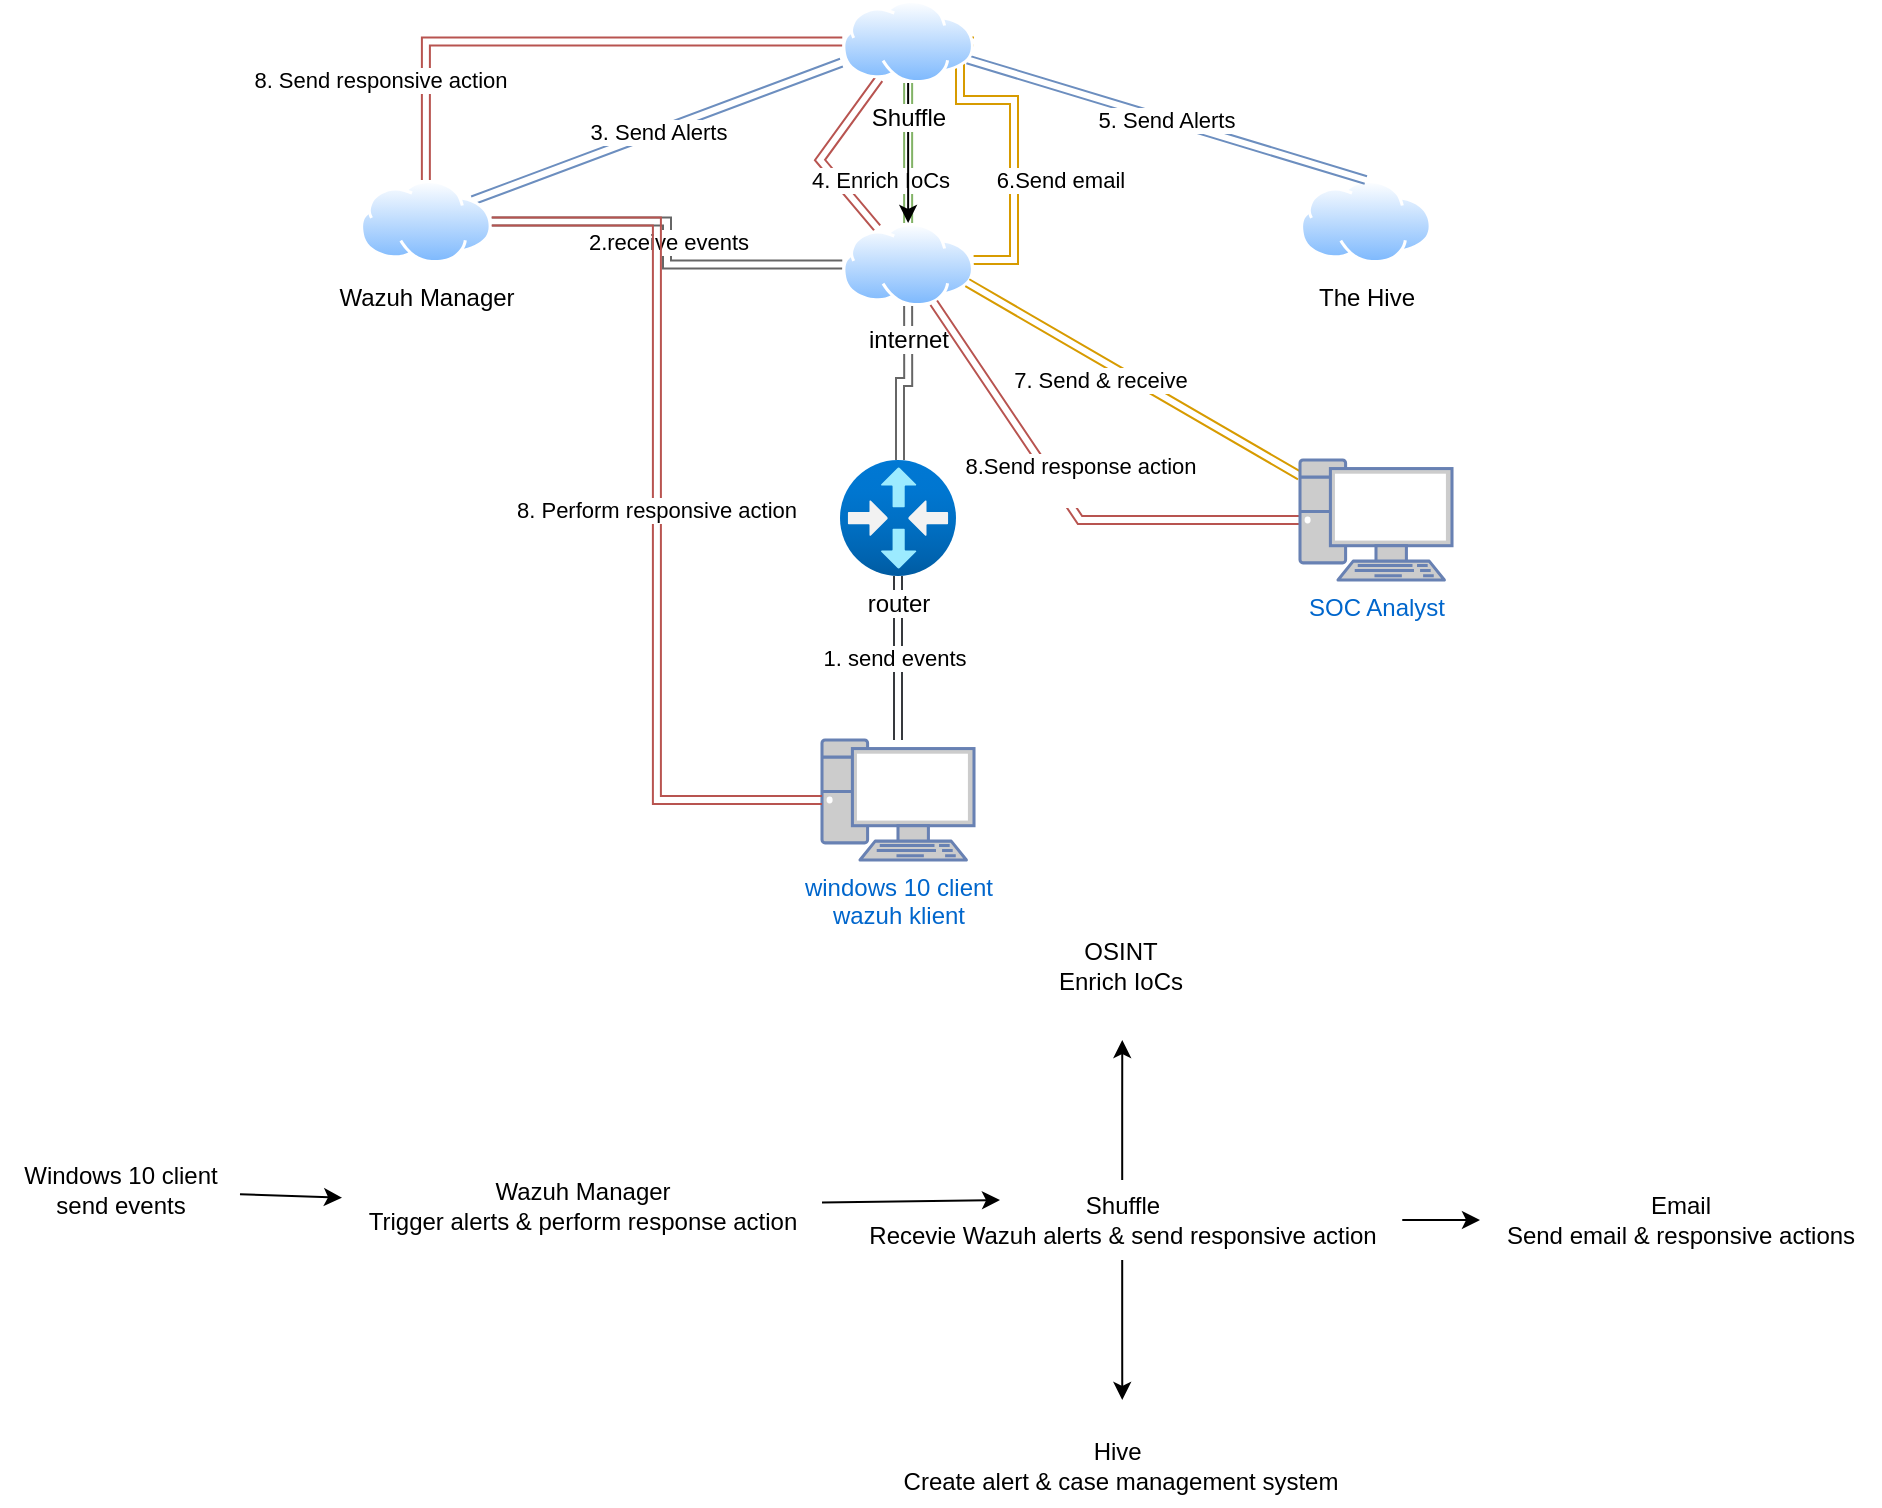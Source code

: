 <mxfile version="26.2.14">
  <diagram name="Page-1" id="OyJZjjlfyN3nXFgDMiP0">
    <mxGraphModel dx="1742" dy="541" grid="1" gridSize="10" guides="1" tooltips="1" connect="1" arrows="1" fold="1" page="1" pageScale="1" pageWidth="827" pageHeight="1169" math="0" shadow="0">
      <root>
        <mxCell id="0" />
        <mxCell id="1" parent="0" />
        <mxCell id="fIHsDiYPMcrwGWOKplON-11" style="edgeStyle=orthogonalEdgeStyle;rounded=0;orthogonalLoop=1;jettySize=auto;html=1;startArrow=classic;startFill=1;strokeColor=#36393d;shape=link;fillColor=#eeeeee;" edge="1" parent="1" source="fIHsDiYPMcrwGWOKplON-1" target="fIHsDiYPMcrwGWOKplON-2">
          <mxGeometry relative="1" as="geometry" />
        </mxCell>
        <mxCell id="fIHsDiYPMcrwGWOKplON-12" value="1. send events" style="edgeLabel;html=1;align=center;verticalAlign=middle;resizable=0;points=[];" vertex="1" connectable="0" parent="fIHsDiYPMcrwGWOKplON-11">
          <mxGeometry x="0.019" y="1" relative="1" as="geometry">
            <mxPoint x="-1" y="1" as="offset" />
          </mxGeometry>
        </mxCell>
        <mxCell id="fIHsDiYPMcrwGWOKplON-1" value="windows 10 client&lt;div&gt;wazuh klient&lt;/div&gt;" style="fontColor=#0066CC;verticalAlign=top;verticalLabelPosition=bottom;labelPosition=center;align=center;html=1;outlineConnect=0;fillColor=#CCCCCC;strokeColor=#6881B3;gradientColor=none;gradientDirection=north;strokeWidth=2;shape=mxgraph.networks.pc;" vertex="1" parent="1">
          <mxGeometry x="381" y="380" width="76" height="60" as="geometry" />
        </mxCell>
        <mxCell id="fIHsDiYPMcrwGWOKplON-13" style="edgeStyle=orthogonalEdgeStyle;rounded=0;orthogonalLoop=1;jettySize=auto;html=1;entryX=0.5;entryY=1;entryDx=0;entryDy=0;shape=link;fillColor=#f5f5f5;strokeColor=#666666;gradientColor=#b3b3b3;" edge="1" parent="1" source="fIHsDiYPMcrwGWOKplON-2" target="fIHsDiYPMcrwGWOKplON-3">
          <mxGeometry relative="1" as="geometry">
            <Array as="points">
              <mxPoint x="420" y="201" />
              <mxPoint x="424" y="201" />
            </Array>
          </mxGeometry>
        </mxCell>
        <mxCell id="fIHsDiYPMcrwGWOKplON-2" value="router" style="image;aspect=fixed;html=1;points=[];align=center;fontSize=12;image=img/lib/azure2/networking/Virtual_Router.svg;" vertex="1" parent="1">
          <mxGeometry x="390" y="240" width="58" height="58" as="geometry" />
        </mxCell>
        <mxCell id="fIHsDiYPMcrwGWOKplON-14" value="2.receive events" style="edgeStyle=orthogonalEdgeStyle;rounded=0;orthogonalLoop=1;jettySize=auto;html=1;shape=link;fillColor=#f5f5f5;gradientColor=#b3b3b3;strokeColor=#666666;" edge="1" parent="1" source="fIHsDiYPMcrwGWOKplON-3" target="fIHsDiYPMcrwGWOKplON-4">
          <mxGeometry x="0.004" relative="1" as="geometry">
            <mxPoint as="offset" />
          </mxGeometry>
        </mxCell>
        <mxCell id="fIHsDiYPMcrwGWOKplON-22" value="6.Send email" style="edgeStyle=orthogonalEdgeStyle;rounded=0;orthogonalLoop=1;jettySize=auto;html=1;entryX=1;entryY=0.5;entryDx=0;entryDy=0;fillColor=#ffcd28;gradientColor=#ffa500;strokeColor=#d79b00;shape=link;" edge="1" parent="1" source="fIHsDiYPMcrwGWOKplON-3" target="fIHsDiYPMcrwGWOKplON-7">
          <mxGeometry x="-0.263" y="-23" relative="1" as="geometry">
            <Array as="points">
              <mxPoint x="477" y="140" />
              <mxPoint x="477" y="60" />
              <mxPoint x="450" y="60" />
              <mxPoint x="450" y="31" />
            </Array>
            <mxPoint as="offset" />
          </mxGeometry>
        </mxCell>
        <mxCell id="fIHsDiYPMcrwGWOKplON-25" style="rounded=0;orthogonalLoop=1;jettySize=auto;html=1;entryX=0.25;entryY=1;entryDx=0;entryDy=0;strokeColor=#b85450;shape=link;fillColor=#f8cecc;gradientColor=#ea6b66;" edge="1" parent="1" source="fIHsDiYPMcrwGWOKplON-3" target="fIHsDiYPMcrwGWOKplON-7">
          <mxGeometry relative="1" as="geometry">
            <Array as="points">
              <mxPoint x="380" y="90" />
            </Array>
          </mxGeometry>
        </mxCell>
        <mxCell id="fIHsDiYPMcrwGWOKplON-3" value="internet" style="image;aspect=fixed;perimeter=ellipsePerimeter;html=1;align=center;shadow=0;dashed=0;spacingTop=3;image=img/lib/active_directory/internet_cloud.svg;" vertex="1" parent="1">
          <mxGeometry x="391.13" y="121.5" width="65.87" height="41.5" as="geometry" />
        </mxCell>
        <mxCell id="fIHsDiYPMcrwGWOKplON-15" value="3. Send Alerts" style="rounded=0;orthogonalLoop=1;jettySize=auto;html=1;shape=link;fillColor=#dae8fc;gradientColor=#7ea6e0;strokeColor=#6c8ebf;width=4.118;" edge="1" parent="1">
          <mxGeometry relative="1" as="geometry">
            <mxPoint x="206.291" y="110.195" as="sourcePoint" />
            <mxPoint x="390.715" y="41.312" as="targetPoint" />
          </mxGeometry>
        </mxCell>
        <mxCell id="fIHsDiYPMcrwGWOKplON-4" value="Wazuh Manager" style="image;aspect=fixed;perimeter=ellipsePerimeter;html=1;align=center;shadow=0;dashed=0;spacingTop=3;image=img/lib/active_directory/internet_cloud.svg;" vertex="1" parent="1">
          <mxGeometry x="150" y="100" width="65.87" height="41.5" as="geometry" />
        </mxCell>
        <mxCell id="fIHsDiYPMcrwGWOKplON-5" value="The Hive" style="image;aspect=fixed;perimeter=ellipsePerimeter;html=1;align=center;shadow=0;dashed=0;spacingTop=3;image=img/lib/active_directory/internet_cloud.svg;" vertex="1" parent="1">
          <mxGeometry x="620" y="100" width="65.87" height="41.5" as="geometry" />
        </mxCell>
        <mxCell id="fIHsDiYPMcrwGWOKplON-18" value="4. Enrich IoCs" style="edgeStyle=orthogonalEdgeStyle;rounded=0;orthogonalLoop=1;jettySize=auto;html=1;shape=link;fillColor=#d5e8d4;gradientColor=#97d077;strokeColor=#82b366;" edge="1" parent="1" source="fIHsDiYPMcrwGWOKplON-7" target="fIHsDiYPMcrwGWOKplON-3">
          <mxGeometry x="0.386" y="-14" relative="1" as="geometry">
            <mxPoint as="offset" />
          </mxGeometry>
        </mxCell>
        <mxCell id="fIHsDiYPMcrwGWOKplON-19" value="5. Send Alerts" style="rounded=0;orthogonalLoop=1;jettySize=auto;html=1;entryX=0.5;entryY=0;entryDx=0;entryDy=0;shape=link;fillColor=#dae8fc;gradientColor=#7ea6e0;strokeColor=#6c8ebf;" edge="1" parent="1" source="fIHsDiYPMcrwGWOKplON-7" target="fIHsDiYPMcrwGWOKplON-5">
          <mxGeometry relative="1" as="geometry" />
        </mxCell>
        <mxCell id="fIHsDiYPMcrwGWOKplON-21" style="edgeStyle=orthogonalEdgeStyle;rounded=0;orthogonalLoop=1;jettySize=auto;html=1;" edge="1" parent="1" source="fIHsDiYPMcrwGWOKplON-7" target="fIHsDiYPMcrwGWOKplON-3">
          <mxGeometry relative="1" as="geometry" />
        </mxCell>
        <mxCell id="fIHsDiYPMcrwGWOKplON-26" value="8. Send responsive action" style="edgeStyle=orthogonalEdgeStyle;rounded=0;orthogonalLoop=1;jettySize=auto;html=1;fillColor=#f8cecc;gradientColor=#ea6b66;strokeColor=#b85450;shape=link;" edge="1" parent="1" source="fIHsDiYPMcrwGWOKplON-7" target="fIHsDiYPMcrwGWOKplON-4">
          <mxGeometry x="0.64" y="-23" relative="1" as="geometry">
            <mxPoint as="offset" />
          </mxGeometry>
        </mxCell>
        <mxCell id="fIHsDiYPMcrwGWOKplON-7" value="Shuffle" style="image;aspect=fixed;perimeter=ellipsePerimeter;html=1;align=center;shadow=0;dashed=0;spacingTop=3;image=img/lib/active_directory/internet_cloud.svg;" vertex="1" parent="1">
          <mxGeometry x="391.13" y="10" width="65.87" height="41.5" as="geometry" />
        </mxCell>
        <mxCell id="fIHsDiYPMcrwGWOKplON-23" value="7. Send &amp;amp; receive" style="rounded=0;orthogonalLoop=1;jettySize=auto;html=1;entryX=1;entryY=0.75;entryDx=0;entryDy=0;shape=link;fillColor=#ffcd28;gradientColor=#ffa500;strokeColor=#d79b00;" edge="1" parent="1" source="fIHsDiYPMcrwGWOKplON-10" target="fIHsDiYPMcrwGWOKplON-3">
          <mxGeometry x="0.149" y="9" relative="1" as="geometry">
            <mxPoint as="offset" />
          </mxGeometry>
        </mxCell>
        <mxCell id="fIHsDiYPMcrwGWOKplON-24" value="8.Send response action&lt;div&gt;&lt;br&gt;&lt;/div&gt;" style="rounded=0;orthogonalLoop=1;jettySize=auto;html=1;fillColor=#f8cecc;gradientColor=#ea6b66;strokeColor=#b85450;shape=link;" edge="1" parent="1" source="fIHsDiYPMcrwGWOKplON-10" target="fIHsDiYPMcrwGWOKplON-3">
          <mxGeometry x="0.051" y="-11" relative="1" as="geometry">
            <Array as="points">
              <mxPoint x="510" y="270" />
            </Array>
            <mxPoint as="offset" />
          </mxGeometry>
        </mxCell>
        <mxCell id="fIHsDiYPMcrwGWOKplON-10" value="SOC Analyst" style="fontColor=#0066CC;verticalAlign=top;verticalLabelPosition=bottom;labelPosition=center;align=center;html=1;outlineConnect=0;fillColor=#CCCCCC;strokeColor=#6881B3;gradientColor=none;gradientDirection=north;strokeWidth=2;shape=mxgraph.networks.pc;" vertex="1" parent="1">
          <mxGeometry x="620" y="240" width="76" height="60" as="geometry" />
        </mxCell>
        <mxCell id="fIHsDiYPMcrwGWOKplON-27" value="8. Perform responsive action" style="edgeStyle=orthogonalEdgeStyle;rounded=0;orthogonalLoop=1;jettySize=auto;html=1;entryX=0;entryY=0.5;entryDx=0;entryDy=0;entryPerimeter=0;fillColor=#f8cecc;gradientColor=#ea6b66;strokeColor=#b85450;shape=link;" edge="1" parent="1" source="fIHsDiYPMcrwGWOKplON-4" target="fIHsDiYPMcrwGWOKplON-1">
          <mxGeometry relative="1" as="geometry" />
        </mxCell>
        <mxCell id="fIHsDiYPMcrwGWOKplON-29" value="Windows 10 client&lt;div&gt;send events&lt;/div&gt;" style="text;html=1;align=center;verticalAlign=middle;resizable=0;points=[];autosize=1;strokeColor=none;fillColor=none;" vertex="1" parent="1">
          <mxGeometry x="-30" y="585" width="120" height="40" as="geometry" />
        </mxCell>
        <mxCell id="fIHsDiYPMcrwGWOKplON-32" style="rounded=0;orthogonalLoop=1;jettySize=auto;html=1;" edge="1" parent="1" source="fIHsDiYPMcrwGWOKplON-31">
          <mxGeometry relative="1" as="geometry">
            <mxPoint x="470" y="610" as="targetPoint" />
          </mxGeometry>
        </mxCell>
        <mxCell id="fIHsDiYPMcrwGWOKplON-35" style="edgeStyle=orthogonalEdgeStyle;rounded=0;orthogonalLoop=1;jettySize=auto;html=1;" edge="1" parent="1" source="fIHsDiYPMcrwGWOKplON-33">
          <mxGeometry relative="1" as="geometry">
            <mxPoint x="531.13" y="530" as="targetPoint" />
          </mxGeometry>
        </mxCell>
        <mxCell id="fIHsDiYPMcrwGWOKplON-37" style="edgeStyle=orthogonalEdgeStyle;rounded=0;orthogonalLoop=1;jettySize=auto;html=1;" edge="1" parent="1" source="fIHsDiYPMcrwGWOKplON-33">
          <mxGeometry relative="1" as="geometry">
            <mxPoint x="531.13" y="710" as="targetPoint" />
          </mxGeometry>
        </mxCell>
        <mxCell id="fIHsDiYPMcrwGWOKplON-39" style="rounded=0;orthogonalLoop=1;jettySize=auto;html=1;" edge="1" parent="1" source="fIHsDiYPMcrwGWOKplON-33" target="fIHsDiYPMcrwGWOKplON-40">
          <mxGeometry relative="1" as="geometry">
            <mxPoint x="710" y="620" as="targetPoint" />
          </mxGeometry>
        </mxCell>
        <mxCell id="fIHsDiYPMcrwGWOKplON-33" value="Shuffle&lt;div&gt;Recevie Wazuh alerts &amp;amp; send responsive action&lt;/div&gt;" style="text;html=1;align=center;verticalAlign=middle;resizable=0;points=[];autosize=1;strokeColor=none;fillColor=none;" vertex="1" parent="1">
          <mxGeometry x="391.13" y="600" width="280" height="40" as="geometry" />
        </mxCell>
        <mxCell id="fIHsDiYPMcrwGWOKplON-34" value="" style="rounded=0;orthogonalLoop=1;jettySize=auto;html=1;" edge="1" parent="1" source="fIHsDiYPMcrwGWOKplON-29" target="fIHsDiYPMcrwGWOKplON-31">
          <mxGeometry relative="1" as="geometry">
            <mxPoint x="170" y="603" as="targetPoint" />
            <mxPoint x="90" y="605" as="sourcePoint" />
          </mxGeometry>
        </mxCell>
        <mxCell id="fIHsDiYPMcrwGWOKplON-31" value="Wazuh Manager&lt;div&gt;Trigger alerts &amp;amp; perform response action&lt;/div&gt;" style="text;html=1;align=center;verticalAlign=middle;resizable=0;points=[];autosize=1;strokeColor=none;fillColor=none;" vertex="1" parent="1">
          <mxGeometry x="141" y="593" width="240" height="40" as="geometry" />
        </mxCell>
        <mxCell id="fIHsDiYPMcrwGWOKplON-36" value="OSINT&lt;div&gt;Enrich IoCs&lt;/div&gt;" style="text;html=1;align=center;verticalAlign=middle;resizable=0;points=[];autosize=1;strokeColor=none;fillColor=none;" vertex="1" parent="1">
          <mxGeometry x="485" y="473" width="90" height="40" as="geometry" />
        </mxCell>
        <mxCell id="fIHsDiYPMcrwGWOKplON-38" value="Hive&amp;nbsp;&lt;div&gt;Create alert &amp;amp; case management system&lt;/div&gt;" style="text;html=1;align=center;verticalAlign=middle;resizable=0;points=[];autosize=1;strokeColor=none;fillColor=none;" vertex="1" parent="1">
          <mxGeometry x="410" y="723" width="240" height="40" as="geometry" />
        </mxCell>
        <mxCell id="fIHsDiYPMcrwGWOKplON-40" value="Email&lt;div&gt;Send email &amp;amp; responsive actions&lt;/div&gt;" style="text;html=1;align=center;verticalAlign=middle;resizable=0;points=[];autosize=1;strokeColor=none;fillColor=none;" vertex="1" parent="1">
          <mxGeometry x="710" y="600" width="200" height="40" as="geometry" />
        </mxCell>
      </root>
    </mxGraphModel>
  </diagram>
</mxfile>
